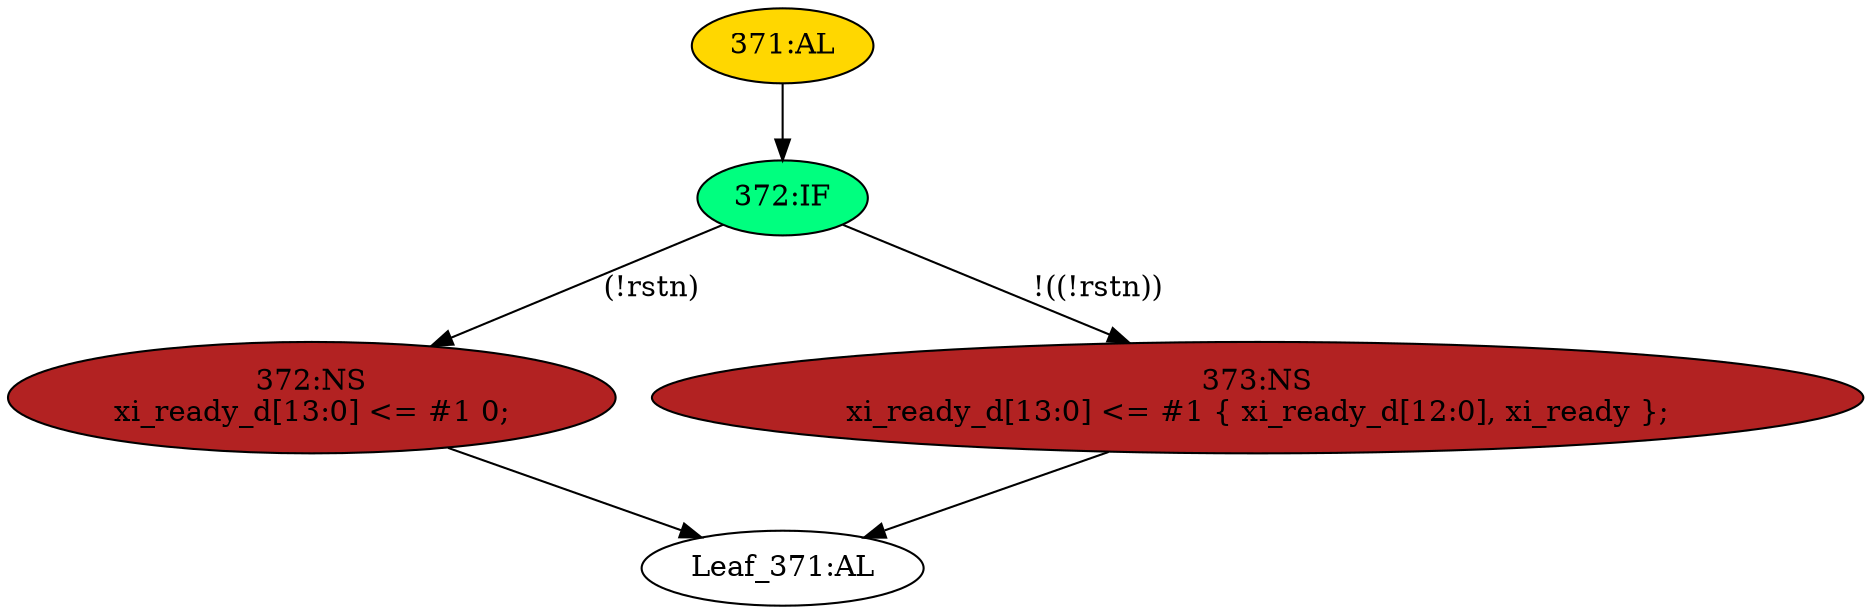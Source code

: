 strict digraph "" {
	node [label="\N"];
	"371:AL"	 [ast="<pyverilog.vparser.ast.Always object at 0x7f9442a1a3d0>",
		clk_sens=True,
		fillcolor=gold,
		label="371:AL",
		sens="['sclk', 'rstn']",
		statements="[]",
		style=filled,
		typ=Always,
		use_var="['xi_ready', 'xi_ready_d', 'rstn']"];
	"372:IF"	 [ast="<pyverilog.vparser.ast.IfStatement object at 0x7f9442a2c050>",
		fillcolor=springgreen,
		label="372:IF",
		statements="[]",
		style=filled,
		typ=IfStatement];
	"371:AL" -> "372:IF"	 [cond="[]",
		lineno=None];
	"372:NS"	 [ast="<pyverilog.vparser.ast.NonblockingSubstitution object at 0x7f9442a2c650>",
		fillcolor=firebrick,
		label="372:NS
xi_ready_d[13:0] <= #1 0;",
		statements="[<pyverilog.vparser.ast.NonblockingSubstitution object at 0x7f9442a2c650>]",
		style=filled,
		typ=NonblockingSubstitution];
	"Leaf_371:AL"	 [def_var="['xi_ready_d']",
		label="Leaf_371:AL"];
	"372:NS" -> "Leaf_371:AL"	 [cond="[]",
		lineno=None];
	"373:NS"	 [ast="<pyverilog.vparser.ast.NonblockingSubstitution object at 0x7f9442a2c1d0>",
		fillcolor=firebrick,
		label="373:NS
xi_ready_d[13:0] <= #1 { xi_ready_d[12:0], xi_ready };",
		statements="[<pyverilog.vparser.ast.NonblockingSubstitution object at 0x7f9442a2c1d0>]",
		style=filled,
		typ=NonblockingSubstitution];
	"373:NS" -> "Leaf_371:AL"	 [cond="[]",
		lineno=None];
	"372:IF" -> "372:NS"	 [cond="['rstn']",
		label="(!rstn)",
		lineno=372];
	"372:IF" -> "373:NS"	 [cond="['rstn']",
		label="!((!rstn))",
		lineno=372];
}
